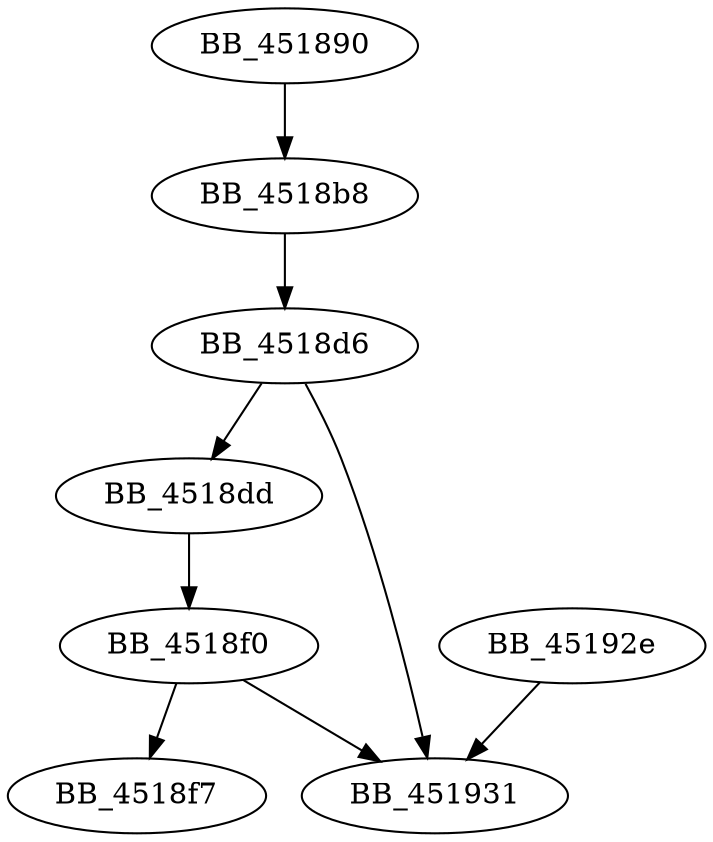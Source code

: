 DiGraph sub_451890{
BB_451890->BB_4518b8
BB_4518b8->BB_4518d6
BB_4518d6->BB_4518dd
BB_4518d6->BB_451931
BB_4518dd->BB_4518f0
BB_4518f0->BB_4518f7
BB_4518f0->BB_451931
BB_45192e->BB_451931
}
